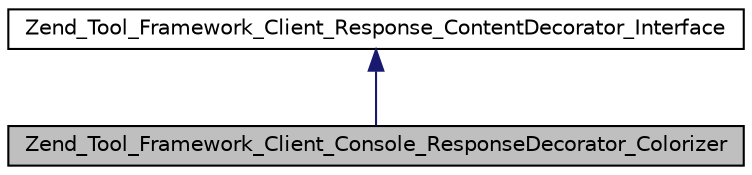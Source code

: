 digraph G
{
  edge [fontname="Helvetica",fontsize="10",labelfontname="Helvetica",labelfontsize="10"];
  node [fontname="Helvetica",fontsize="10",shape=record];
  Node1 [label="Zend_Tool_Framework_Client_Console_ResponseDecorator_Colorizer",height=0.2,width=0.4,color="black", fillcolor="grey75", style="filled" fontcolor="black"];
  Node2 -> Node1 [dir="back",color="midnightblue",fontsize="10",style="solid",fontname="Helvetica"];
  Node2 [label="Zend_Tool_Framework_Client_Response_ContentDecorator_Interface",height=0.2,width=0.4,color="black", fillcolor="white", style="filled",URL="$interface_zend___tool___framework___client___response___content_decorator___interface.html"];
}
